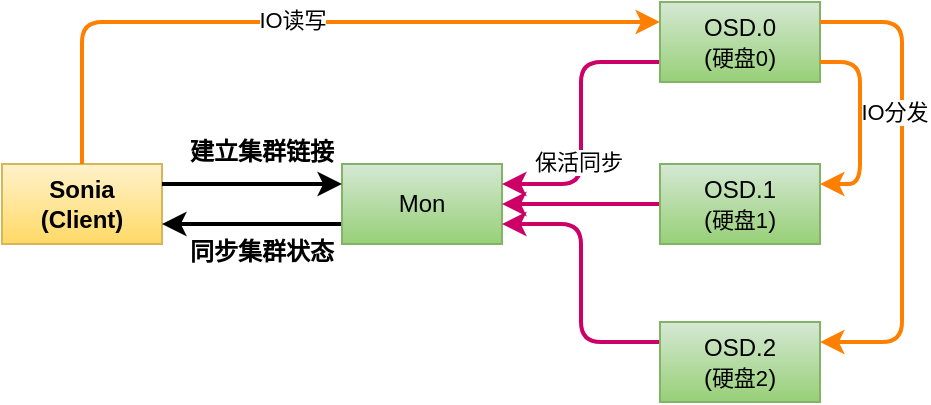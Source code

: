 <mxfile version="17.2.4" type="github">
  <diagram name="Page-1" id="c7558073-3199-34d8-9f00-42111426c3f3">
    <mxGraphModel dx="769" dy="489" grid="1" gridSize="10" guides="1" tooltips="1" connect="1" arrows="1" fold="1" page="1" pageScale="1" pageWidth="826" pageHeight="1169" background="none" math="0" shadow="0">
      <root>
        <mxCell id="0" />
        <mxCell id="1" parent="0" />
        <mxCell id="Ya2ISrlnQAIy4A3owPbG-4" value="" style="group" vertex="1" connectable="0" parent="1">
          <mxGeometry x="160" y="110" width="450" height="200" as="geometry" />
        </mxCell>
        <mxCell id="_NhsMUah_G-XtV21Ln71-99" value="&lt;b&gt;Sonia&lt;br&gt;(Client)&lt;/b&gt;" style="text;html=1;strokeColor=#d6b656;fillColor=#fff2cc;align=center;verticalAlign=middle;whiteSpace=wrap;overflow=hidden;gradientColor=#ffd966;" parent="Ya2ISrlnQAIy4A3owPbG-4" vertex="1">
          <mxGeometry y="81" width="80" height="40" as="geometry" />
        </mxCell>
        <mxCell id="_NhsMUah_G-XtV21Ln71-106" style="edgeStyle=orthogonalEdgeStyle;rounded=1;orthogonalLoop=1;jettySize=auto;html=1;exitX=0;exitY=0.75;exitDx=0;exitDy=0;entryX=1;entryY=0.75;entryDx=0;entryDy=0;strokeColor=#000000;strokeWidth=2;" parent="Ya2ISrlnQAIy4A3owPbG-4" source="_NhsMUah_G-XtV21Ln71-100" target="_NhsMUah_G-XtV21Ln71-99" edge="1">
          <mxGeometry relative="1" as="geometry" />
        </mxCell>
        <mxCell id="_NhsMUah_G-XtV21Ln71-100" value="Mon" style="text;html=1;strokeColor=#82b366;fillColor=#d5e8d4;align=center;verticalAlign=middle;whiteSpace=wrap;overflow=hidden;gradientColor=#97d077;" parent="Ya2ISrlnQAIy4A3owPbG-4" vertex="1">
          <mxGeometry x="170" y="81" width="80" height="40" as="geometry" />
        </mxCell>
        <mxCell id="_NhsMUah_G-XtV21Ln71-105" style="edgeStyle=orthogonalEdgeStyle;rounded=1;orthogonalLoop=1;jettySize=auto;html=1;exitX=1;exitY=0.25;exitDx=0;exitDy=0;entryX=0;entryY=0.25;entryDx=0;entryDy=0;strokeColor=#000000;strokeWidth=2;" parent="Ya2ISrlnQAIy4A3owPbG-4" source="_NhsMUah_G-XtV21Ln71-99" target="_NhsMUah_G-XtV21Ln71-100" edge="1">
          <mxGeometry relative="1" as="geometry" />
        </mxCell>
        <mxCell id="_NhsMUah_G-XtV21Ln71-121" style="edgeStyle=orthogonalEdgeStyle;rounded=1;sketch=0;jumpStyle=none;orthogonalLoop=1;jettySize=auto;html=1;exitX=0;exitY=0.75;exitDx=0;exitDy=0;entryX=1;entryY=0.25;entryDx=0;entryDy=0;fontSize=11;strokeColor=#CC0066;strokeWidth=2;" parent="Ya2ISrlnQAIy4A3owPbG-4" source="_NhsMUah_G-XtV21Ln71-103" target="_NhsMUah_G-XtV21Ln71-100" edge="1">
          <mxGeometry relative="1" as="geometry" />
        </mxCell>
        <mxCell id="7Am8nNJaut23_0WVht7x-96" value="保活同步" style="edgeLabel;html=1;align=center;verticalAlign=middle;resizable=0;points=[];" parent="_NhsMUah_G-XtV21Ln71-121" vertex="1" connectable="0">
          <mxGeometry x="0.279" y="-2" relative="1" as="geometry">
            <mxPoint as="offset" />
          </mxGeometry>
        </mxCell>
        <mxCell id="_NhsMUah_G-XtV21Ln71-103" value="OSD.0&lt;br&gt;(&lt;font style=&quot;font-size: 11px&quot;&gt;硬盘0&lt;/font&gt;)" style="text;html=1;strokeColor=#82b366;fillColor=#d5e8d4;align=center;verticalAlign=middle;whiteSpace=wrap;overflow=hidden;gradientColor=#97d077;" parent="Ya2ISrlnQAIy4A3owPbG-4" vertex="1">
          <mxGeometry x="329" width="80" height="40" as="geometry" />
        </mxCell>
        <mxCell id="_NhsMUah_G-XtV21Ln71-112" style="edgeStyle=orthogonalEdgeStyle;rounded=1;orthogonalLoop=1;jettySize=auto;html=1;exitX=0.5;exitY=0;exitDx=0;exitDy=0;entryX=0;entryY=0.25;entryDx=0;entryDy=0;strokeColor=#FF8000;sketch=0;strokeWidth=2;" parent="Ya2ISrlnQAIy4A3owPbG-4" source="_NhsMUah_G-XtV21Ln71-99" target="_NhsMUah_G-XtV21Ln71-103" edge="1">
          <mxGeometry relative="1" as="geometry" />
        </mxCell>
        <mxCell id="_NhsMUah_G-XtV21Ln71-120" value="IO读写" style="edgeLabel;html=1;align=center;verticalAlign=middle;resizable=0;points=[];fontSize=11;" parent="_NhsMUah_G-XtV21Ln71-112" vertex="1" connectable="0">
          <mxGeometry x="-0.021" y="1" relative="1" as="geometry">
            <mxPoint as="offset" />
          </mxGeometry>
        </mxCell>
        <mxCell id="_NhsMUah_G-XtV21Ln71-123" style="edgeStyle=orthogonalEdgeStyle;rounded=1;sketch=0;jumpStyle=none;orthogonalLoop=1;jettySize=auto;html=1;exitX=0;exitY=0.25;exitDx=0;exitDy=0;entryX=1;entryY=0.75;entryDx=0;entryDy=0;fontSize=11;strokeColor=#CC0066;strokeWidth=2;" parent="Ya2ISrlnQAIy4A3owPbG-4" source="_NhsMUah_G-XtV21Ln71-104" target="_NhsMUah_G-XtV21Ln71-100" edge="1">
          <mxGeometry relative="1" as="geometry" />
        </mxCell>
        <mxCell id="_NhsMUah_G-XtV21Ln71-104" value="OSD.2&lt;br&gt;(&lt;font style=&quot;font-size: 11px&quot;&gt;硬盘2&lt;/font&gt;)" style="text;html=1;strokeColor=#82b366;fillColor=#d5e8d4;align=center;verticalAlign=middle;whiteSpace=wrap;overflow=hidden;gradientColor=#97d077;" parent="Ya2ISrlnQAIy4A3owPbG-4" vertex="1">
          <mxGeometry x="329" y="160" width="80" height="40" as="geometry" />
        </mxCell>
        <mxCell id="_NhsMUah_G-XtV21Ln71-118" style="edgeStyle=orthogonalEdgeStyle;rounded=1;sketch=0;orthogonalLoop=1;jettySize=auto;html=1;exitX=1;exitY=0.25;exitDx=0;exitDy=0;entryX=1;entryY=0.25;entryDx=0;entryDy=0;fontSize=11;strokeColor=#FF8000;strokeWidth=2;" parent="Ya2ISrlnQAIy4A3owPbG-4" source="_NhsMUah_G-XtV21Ln71-103" target="_NhsMUah_G-XtV21Ln71-104" edge="1">
          <mxGeometry relative="1" as="geometry">
            <Array as="points">
              <mxPoint x="450" y="10" />
              <mxPoint x="450" y="170" />
            </Array>
          </mxGeometry>
        </mxCell>
        <mxCell id="_NhsMUah_G-XtV21Ln71-124" value="IO分发" style="edgeLabel;html=1;align=center;verticalAlign=middle;resizable=0;points=[];fontSize=11;" parent="_NhsMUah_G-XtV21Ln71-118" vertex="1" connectable="0">
          <mxGeometry x="-0.29" y="-4" relative="1" as="geometry">
            <mxPoint as="offset" />
          </mxGeometry>
        </mxCell>
        <mxCell id="_NhsMUah_G-XtV21Ln71-122" style="edgeStyle=orthogonalEdgeStyle;rounded=1;sketch=0;jumpStyle=none;orthogonalLoop=1;jettySize=auto;html=1;exitX=0;exitY=0.5;exitDx=0;exitDy=0;entryX=1;entryY=0.5;entryDx=0;entryDy=0;fontSize=11;strokeColor=#CC0066;strokeWidth=2;" parent="Ya2ISrlnQAIy4A3owPbG-4" source="_NhsMUah_G-XtV21Ln71-109" target="_NhsMUah_G-XtV21Ln71-100" edge="1">
          <mxGeometry relative="1" as="geometry" />
        </mxCell>
        <mxCell id="_NhsMUah_G-XtV21Ln71-109" value="OSD.1&lt;br&gt;(&lt;font style=&quot;font-size: 11px&quot;&gt;硬盘1&lt;/font&gt;)" style="text;html=1;strokeColor=#82b366;fillColor=#d5e8d4;align=center;verticalAlign=middle;whiteSpace=wrap;overflow=hidden;gradientColor=#97d077;" parent="Ya2ISrlnQAIy4A3owPbG-4" vertex="1">
          <mxGeometry x="329" y="81" width="80" height="40" as="geometry" />
        </mxCell>
        <mxCell id="_NhsMUah_G-XtV21Ln71-117" style="edgeStyle=orthogonalEdgeStyle;rounded=1;sketch=0;orthogonalLoop=1;jettySize=auto;html=1;exitX=1;exitY=0.75;exitDx=0;exitDy=0;entryX=1;entryY=0.25;entryDx=0;entryDy=0;fontSize=11;strokeColor=#FF8000;strokeWidth=2;" parent="Ya2ISrlnQAIy4A3owPbG-4" source="_NhsMUah_G-XtV21Ln71-103" target="_NhsMUah_G-XtV21Ln71-109" edge="1">
          <mxGeometry relative="1" as="geometry" />
        </mxCell>
        <mxCell id="_NhsMUah_G-XtV21Ln71-110" value="&lt;b&gt;建立集群链接&lt;/b&gt;" style="text;html=1;strokeColor=none;fillColor=none;align=center;verticalAlign=middle;whiteSpace=wrap;rounded=0;" parent="Ya2ISrlnQAIy4A3owPbG-4" vertex="1">
          <mxGeometry x="90" y="60" width="80" height="30" as="geometry" />
        </mxCell>
        <mxCell id="_NhsMUah_G-XtV21Ln71-111" value="&lt;b&gt;同步集群状态&lt;/b&gt;" style="text;html=1;strokeColor=none;fillColor=none;align=center;verticalAlign=middle;whiteSpace=wrap;rounded=0;" parent="Ya2ISrlnQAIy4A3owPbG-4" vertex="1">
          <mxGeometry x="90" y="110" width="80" height="30" as="geometry" />
        </mxCell>
      </root>
    </mxGraphModel>
  </diagram>
</mxfile>
